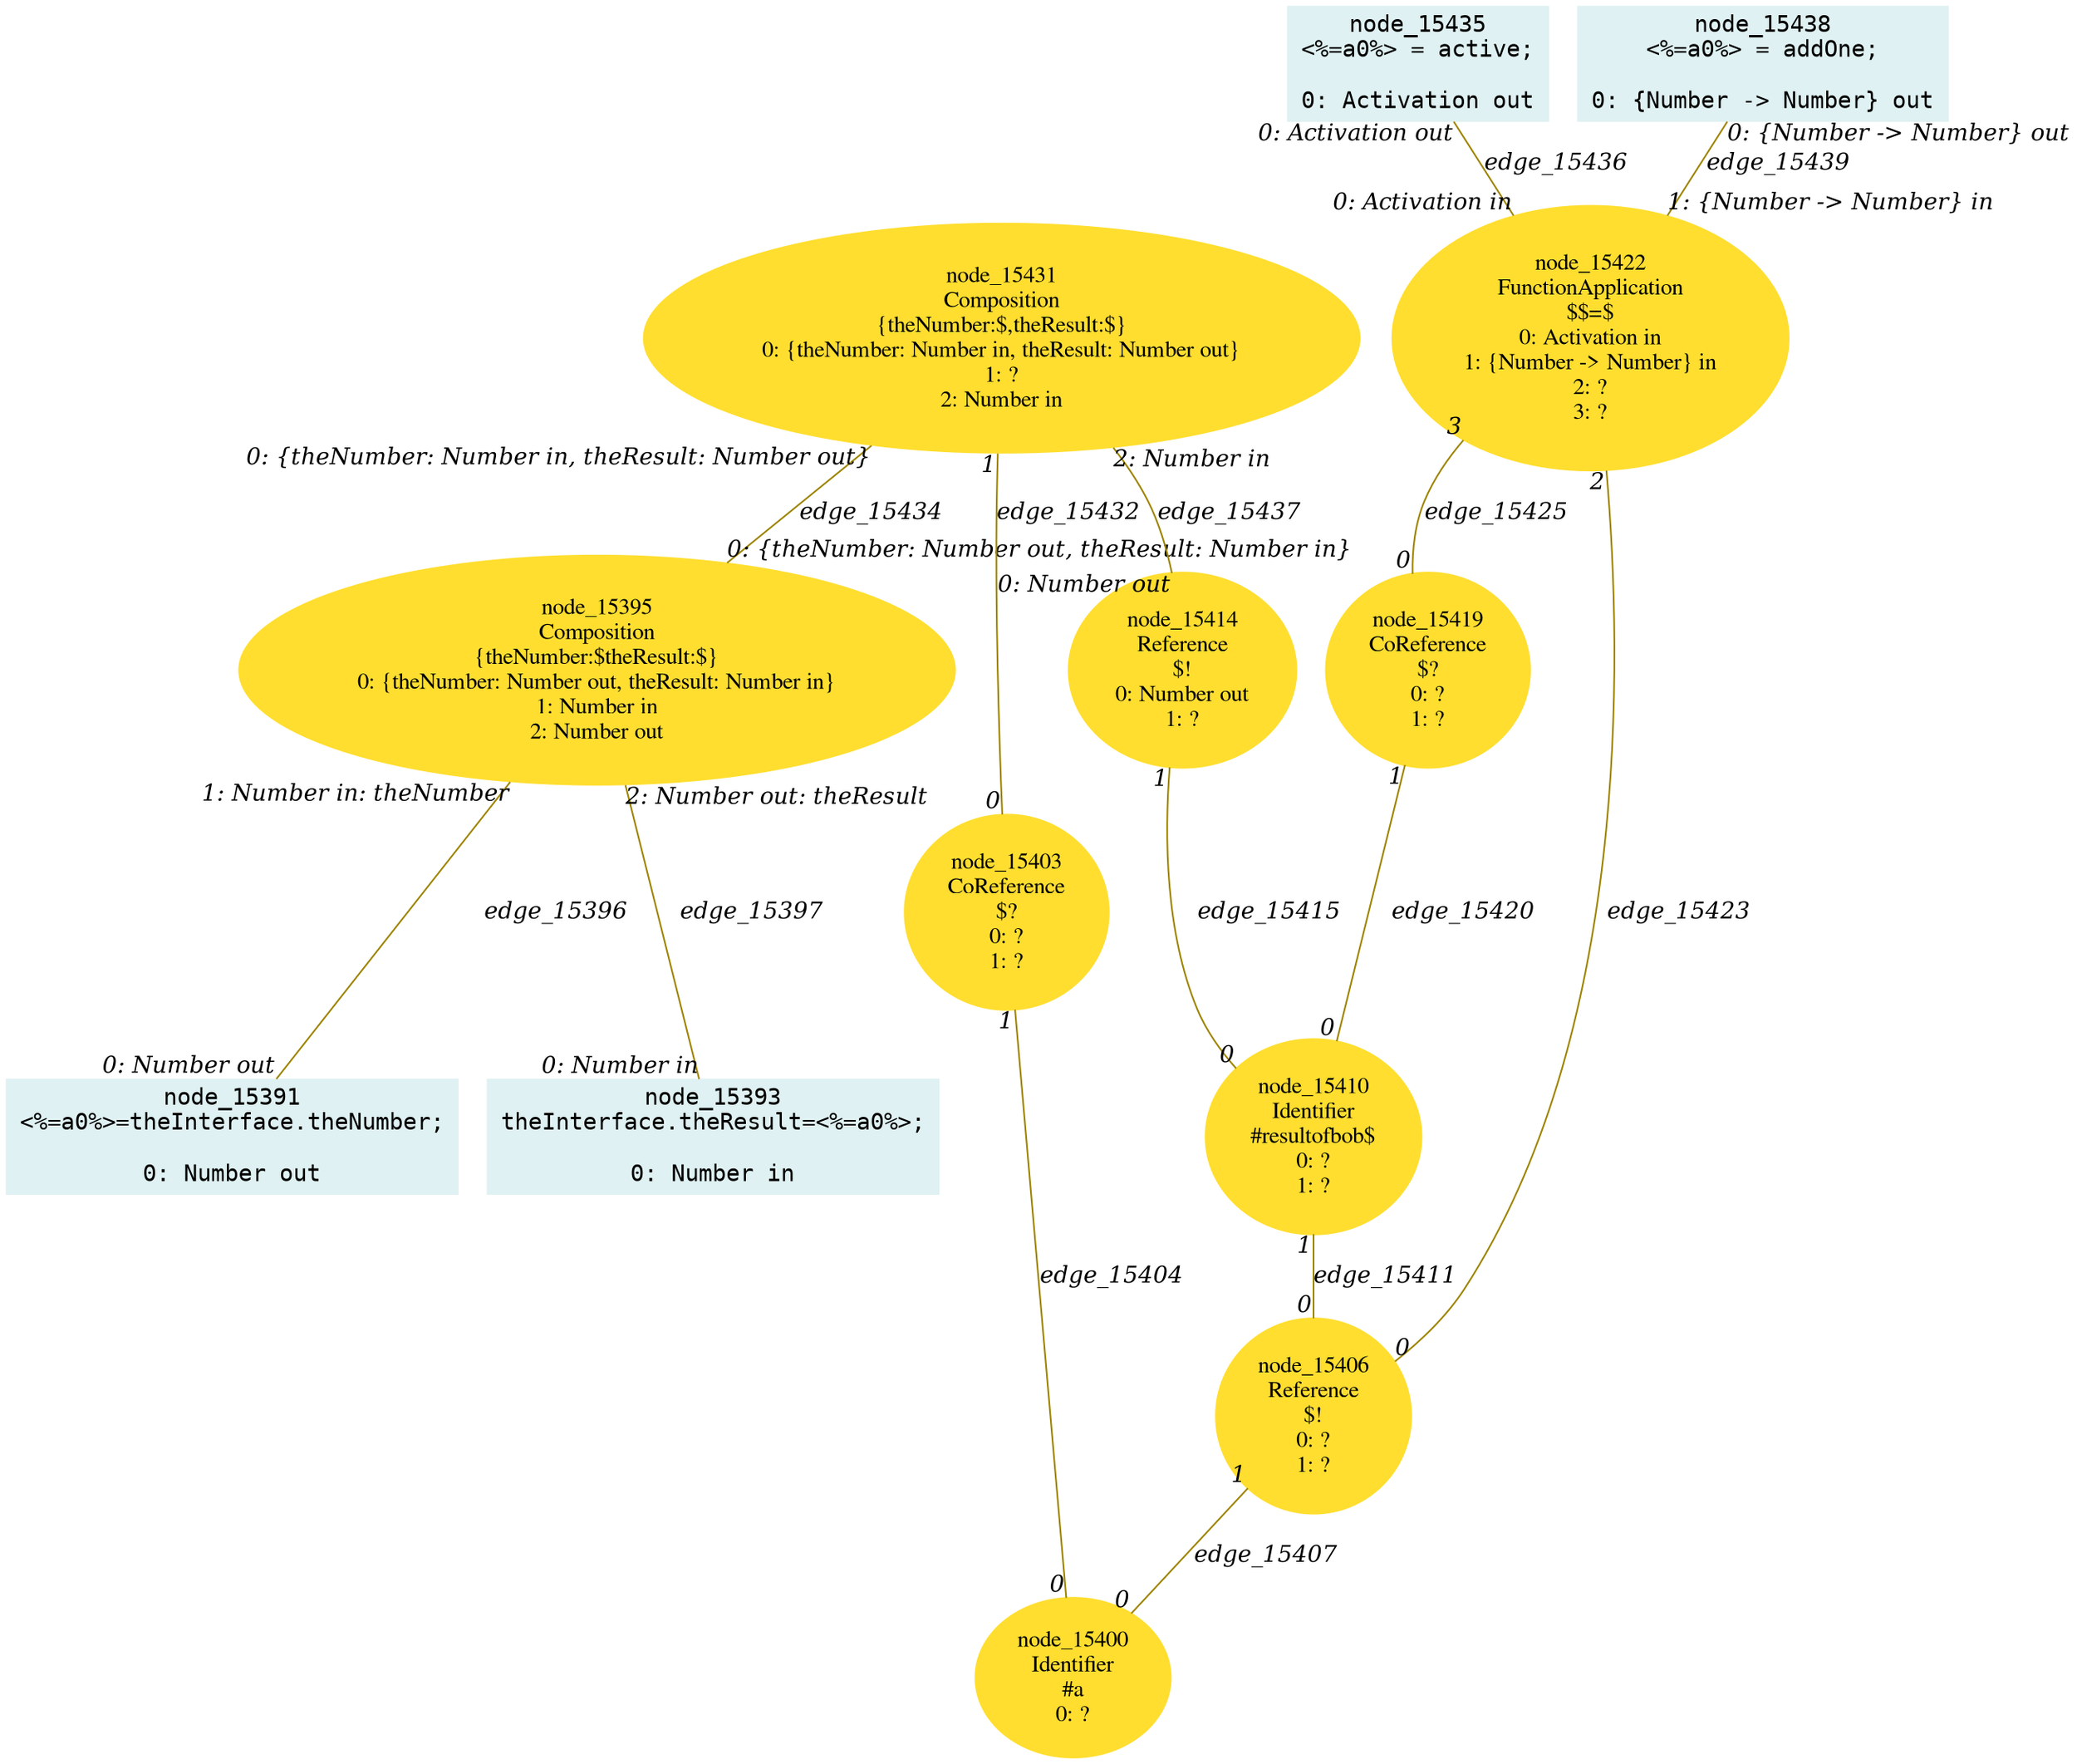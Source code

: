 digraph g{node_15391 [shape="box", style="filled", color="#dff1f2", fontname="Courier", label="node_15391
<%=a0%>=theInterface.theNumber;

0: Number out" ]
node_15393 [shape="box", style="filled", color="#dff1f2", fontname="Courier", label="node_15393
theInterface.theResult=<%=a0%>;

0: Number in" ]
node_15395 [shape="ellipse", style="filled", color="#ffde2f", fontname="Times", label="node_15395
Composition
{theNumber:$theResult:$}
0: {theNumber: Number out, theResult: Number in}
1: Number in
2: Number out" ]
node_15400 [shape="ellipse", style="filled", color="#ffde2f", fontname="Times", label="node_15400
Identifier
#a
0: ?" ]
node_15403 [shape="ellipse", style="filled", color="#ffde2f", fontname="Times", label="node_15403
CoReference
$?
0: ?
1: ?" ]
node_15406 [shape="ellipse", style="filled", color="#ffde2f", fontname="Times", label="node_15406
Reference
$!
0: ?
1: ?" ]
node_15410 [shape="ellipse", style="filled", color="#ffde2f", fontname="Times", label="node_15410
Identifier
#resultofbob$
0: ?
1: ?" ]
node_15414 [shape="ellipse", style="filled", color="#ffde2f", fontname="Times", label="node_15414
Reference
$!
0: Number out
1: ?" ]
node_15419 [shape="ellipse", style="filled", color="#ffde2f", fontname="Times", label="node_15419
CoReference
$?
0: ?
1: ?" ]
node_15422 [shape="ellipse", style="filled", color="#ffde2f", fontname="Times", label="node_15422
FunctionApplication
$$=$
0: Activation in
1: {Number -> Number} in
2: ?
3: ?" ]
node_15431 [shape="ellipse", style="filled", color="#ffde2f", fontname="Times", label="node_15431
Composition
{theNumber:$,theResult:$}
0: {theNumber: Number in, theResult: Number out}
1: ?
2: Number in" ]
node_15435 [shape="box", style="filled", color="#dff1f2", fontname="Courier", label="node_15435
<%=a0%> = active;

0: Activation out" ]
node_15438 [shape="box", style="filled", color="#dff1f2", fontname="Courier", label="node_15438
<%=a0%> = addOne;

0: {Number -> Number} out" ]
node_15395 -> node_15391 [dir=none, arrowHead=none, fontname="Times-Italic", arrowsize=1, color="#9d8400", label="edge_15396",  headlabel="0: Number out", taillabel="1: Number in: theNumber" ]
node_15395 -> node_15393 [dir=none, arrowHead=none, fontname="Times-Italic", arrowsize=1, color="#9d8400", label="edge_15397",  headlabel="0: Number in", taillabel="2: Number out: theResult" ]
node_15403 -> node_15400 [dir=none, arrowHead=none, fontname="Times-Italic", arrowsize=1, color="#9d8400", label="edge_15404",  headlabel="0", taillabel="1" ]
node_15406 -> node_15400 [dir=none, arrowHead=none, fontname="Times-Italic", arrowsize=1, color="#9d8400", label="edge_15407",  headlabel="0", taillabel="1" ]
node_15410 -> node_15406 [dir=none, arrowHead=none, fontname="Times-Italic", arrowsize=1, color="#9d8400", label="edge_15411",  headlabel="0", taillabel="1" ]
node_15414 -> node_15410 [dir=none, arrowHead=none, fontname="Times-Italic", arrowsize=1, color="#9d8400", label="edge_15415",  headlabel="0", taillabel="1" ]
node_15419 -> node_15410 [dir=none, arrowHead=none, fontname="Times-Italic", arrowsize=1, color="#9d8400", label="edge_15420",  headlabel="0", taillabel="1" ]
node_15422 -> node_15406 [dir=none, arrowHead=none, fontname="Times-Italic", arrowsize=1, color="#9d8400", label="edge_15423",  headlabel="0", taillabel="2" ]
node_15422 -> node_15419 [dir=none, arrowHead=none, fontname="Times-Italic", arrowsize=1, color="#9d8400", label="edge_15425",  headlabel="0", taillabel="3" ]
node_15431 -> node_15403 [dir=none, arrowHead=none, fontname="Times-Italic", arrowsize=1, color="#9d8400", label="edge_15432",  headlabel="0", taillabel="1" ]
node_15431 -> node_15395 [dir=none, arrowHead=none, fontname="Times-Italic", arrowsize=1, color="#9d8400", label="edge_15434",  headlabel="0: {theNumber: Number out, theResult: Number in}", taillabel="0: {theNumber: Number in, theResult: Number out}" ]
node_15435 -> node_15422 [dir=none, arrowHead=none, fontname="Times-Italic", arrowsize=1, color="#9d8400", label="edge_15436",  headlabel="0: Activation in", taillabel="0: Activation out" ]
node_15431 -> node_15414 [dir=none, arrowHead=none, fontname="Times-Italic", arrowsize=1, color="#9d8400", label="edge_15437",  headlabel="0: Number out", taillabel="2: Number in" ]
node_15438 -> node_15422 [dir=none, arrowHead=none, fontname="Times-Italic", arrowsize=1, color="#9d8400", label="edge_15439",  headlabel="1: {Number -> Number} in", taillabel="0: {Number -> Number} out" ]
}